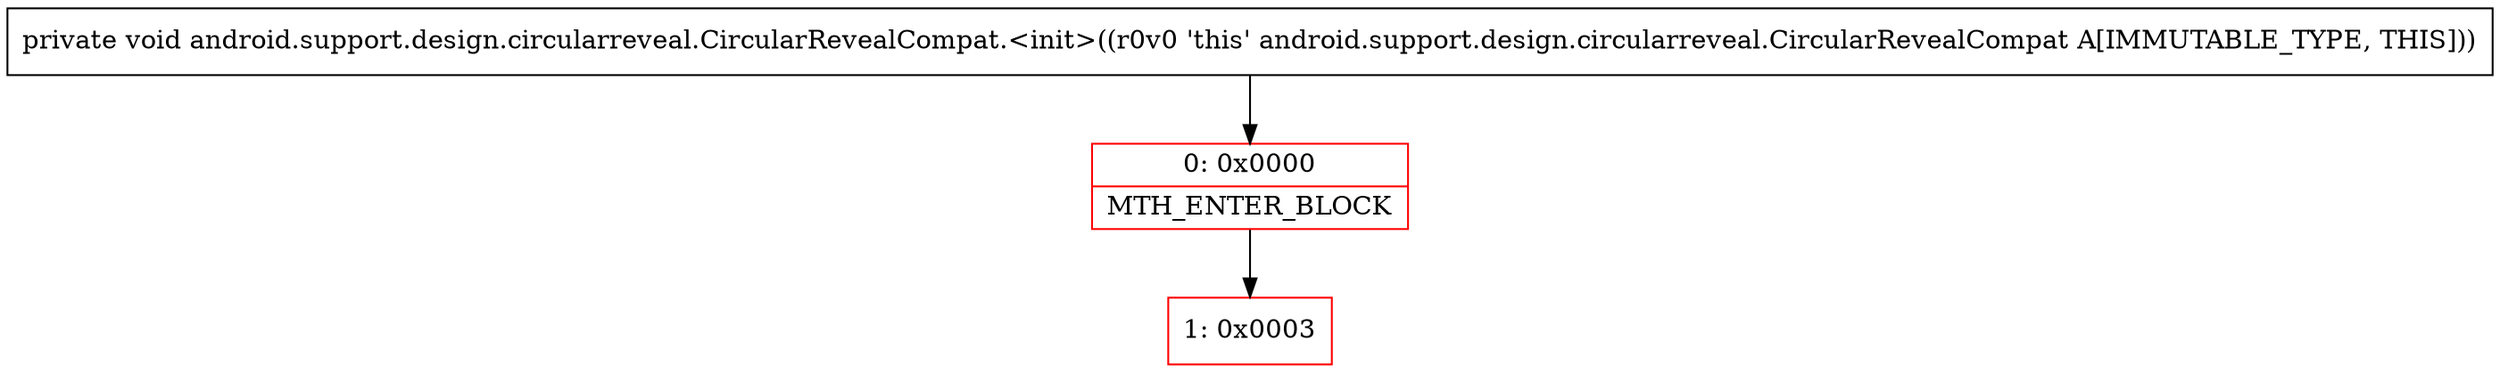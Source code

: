 digraph "CFG forandroid.support.design.circularreveal.CircularRevealCompat.\<init\>()V" {
subgraph cluster_Region_224673956 {
label = "R(0)";
node [shape=record,color=blue];
}
Node_0 [shape=record,color=red,label="{0\:\ 0x0000|MTH_ENTER_BLOCK\l}"];
Node_1 [shape=record,color=red,label="{1\:\ 0x0003}"];
MethodNode[shape=record,label="{private void android.support.design.circularreveal.CircularRevealCompat.\<init\>((r0v0 'this' android.support.design.circularreveal.CircularRevealCompat A[IMMUTABLE_TYPE, THIS])) }"];
MethodNode -> Node_0;
Node_0 -> Node_1;
}


